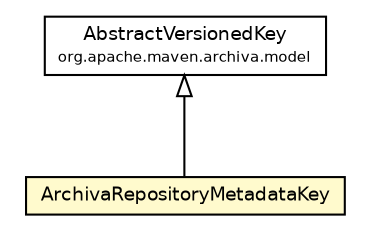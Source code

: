 #!/usr/local/bin/dot
#
# Class diagram 
# Generated by UmlGraph version 4.6 (http://www.spinellis.gr/sw/umlgraph)
#

digraph G {
	edge [fontname="Helvetica",fontsize=10,labelfontname="Helvetica",labelfontsize=10];
	node [fontname="Helvetica",fontsize=10,shape=plaintext];
	// org.apache.maven.archiva.model.AbstractVersionedKey
	c51468 [label=<<table border="0" cellborder="1" cellspacing="0" cellpadding="2" port="p" href="../AbstractVersionedKey.html">
		<tr><td><table border="0" cellspacing="0" cellpadding="1">
			<tr><td> AbstractVersionedKey </td></tr>
			<tr><td><font point-size="7.0"> org.apache.maven.archiva.model </font></td></tr>
		</table></td></tr>
		</table>>, fontname="Helvetica", fontcolor="black", fontsize=9.0];
	// org.apache.maven.archiva.model.jpox.ArchivaRepositoryMetadataKey
	c51475 [label=<<table border="0" cellborder="1" cellspacing="0" cellpadding="2" port="p" bgcolor="lemonChiffon" href="./ArchivaRepositoryMetadataKey.html">
		<tr><td><table border="0" cellspacing="0" cellpadding="1">
			<tr><td> ArchivaRepositoryMetadataKey </td></tr>
		</table></td></tr>
		</table>>, fontname="Helvetica", fontcolor="black", fontsize=9.0];
	//org.apache.maven.archiva.model.jpox.ArchivaRepositoryMetadataKey extends org.apache.maven.archiva.model.AbstractVersionedKey
	c51468:p -> c51475:p [dir=back,arrowtail=empty];
}

